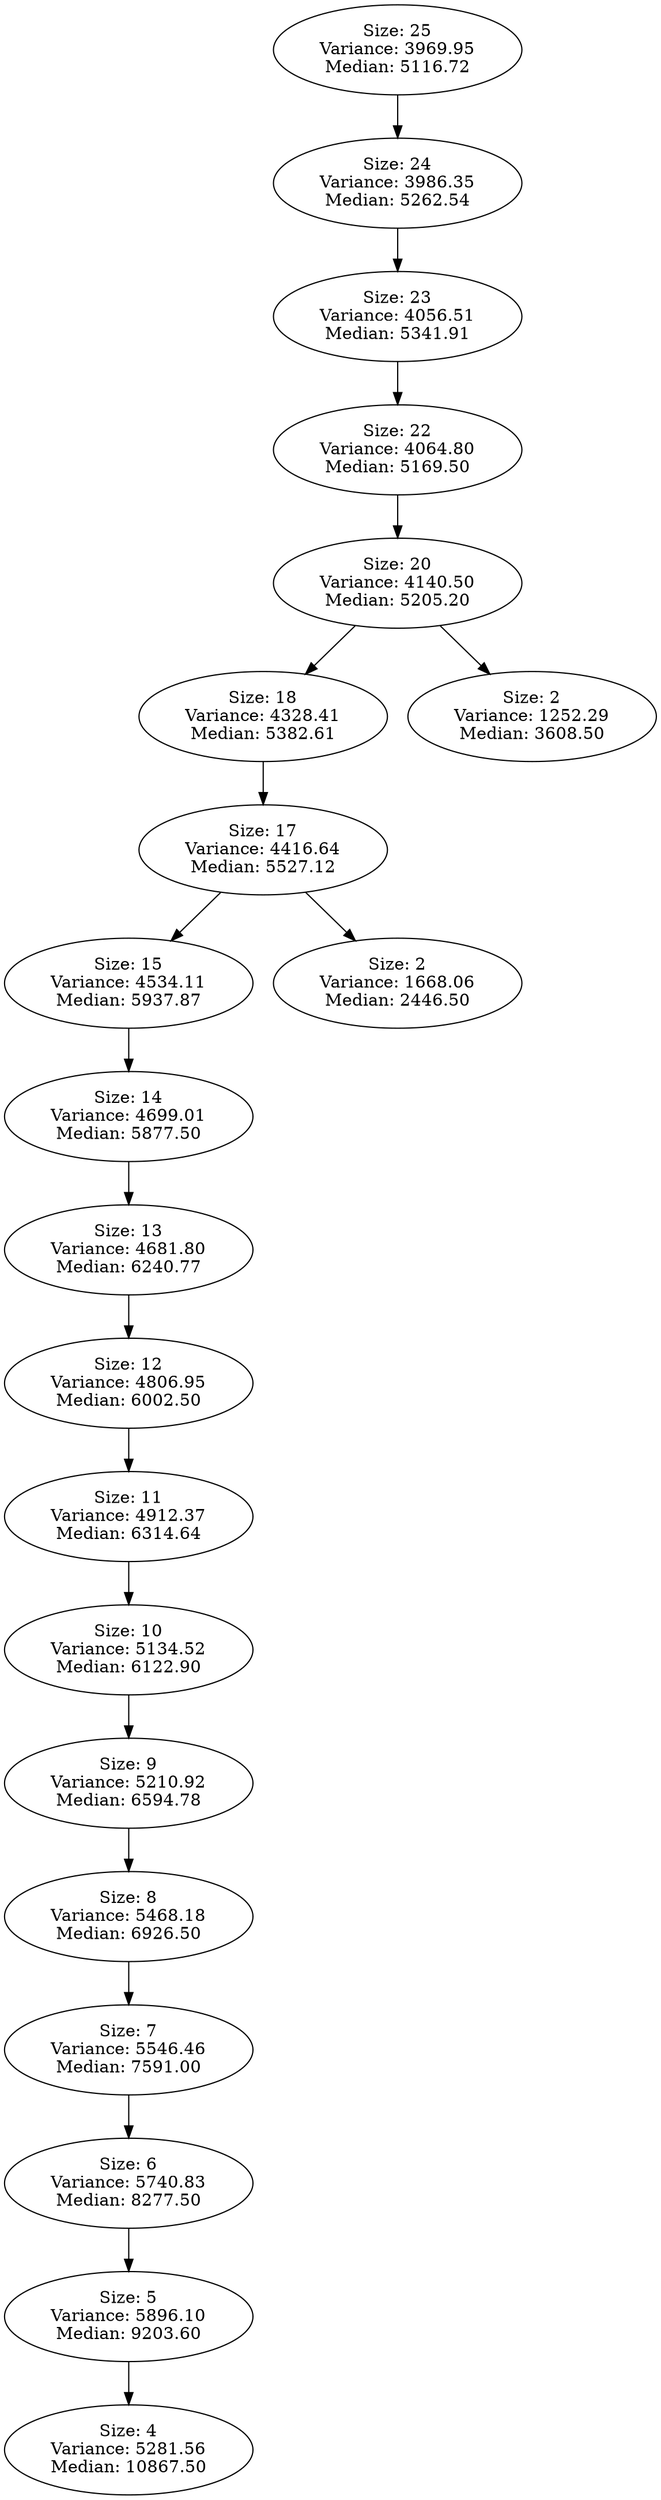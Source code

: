DIGRAPH G {
"Size: 25\nVariance: 3969.95\nMedian: 5116.72" -> "Size: 24\nVariance: 3986.35\nMedian: 5262.54" L=0;
"Size: 24\nVariance: 3986.35\nMedian: 5262.54" -> "Size: 23\nVariance: 4056.51\nMedian: 5341.91" L=1;
"Size: 23\nVariance: 4056.51\nMedian: 5341.91" -> "Size: 22\nVariance: 4064.80\nMedian: 5169.50" L=2;
"Size: 22\nVariance: 4064.80\nMedian: 5169.50" -> "Size: 20\nVariance: 4140.50\nMedian: 5205.20" L=3;
"Size: 20\nVariance: 4140.50\nMedian: 5205.20" -> "Size: 18\nVariance: 4328.41\nMedian: 5382.61" L=4;
"Size: 20\nVariance: 4140.50\nMedian: 5205.20" -> "Size: 2\nVariance: 1252.29\nMedian: 3608.50" L=4;
"Size: 18\nVariance: 4328.41\nMedian: 5382.61" -> "Size: 17\nVariance: 4416.64\nMedian: 5527.12" L=5;
"Size: 17\nVariance: 4416.64\nMedian: 5527.12" -> "Size: 15\nVariance: 4534.11\nMedian: 5937.87" L=6;
"Size: 17\nVariance: 4416.64\nMedian: 5527.12" -> "Size: 2\nVariance: 1668.06\nMedian: 2446.50" L=6;
"Size: 15\nVariance: 4534.11\nMedian: 5937.87" -> "Size: 14\nVariance: 4699.01\nMedian: 5877.50" L=7;
"Size: 14\nVariance: 4699.01\nMedian: 5877.50" -> "Size: 13\nVariance: 4681.80\nMedian: 6240.77" L=8;
"Size: 13\nVariance: 4681.80\nMedian: 6240.77" -> "Size: 12\nVariance: 4806.95\nMedian: 6002.50" L=9;
"Size: 12\nVariance: 4806.95\nMedian: 6002.50" -> "Size: 11\nVariance: 4912.37\nMedian: 6314.64" L=10;
"Size: 11\nVariance: 4912.37\nMedian: 6314.64" -> "Size: 10\nVariance: 5134.52\nMedian: 6122.90" L=11;
"Size: 10\nVariance: 5134.52\nMedian: 6122.90" -> "Size: 9\nVariance: 5210.92\nMedian: 6594.78" L=12;
"Size: 9\nVariance: 5210.92\nMedian: 6594.78" -> "Size: 8\nVariance: 5468.18\nMedian: 6926.50" L=13;
"Size: 8\nVariance: 5468.18\nMedian: 6926.50" -> "Size: 7\nVariance: 5546.46\nMedian: 7591.00" L=14;
"Size: 7\nVariance: 5546.46\nMedian: 7591.00" -> "Size: 6\nVariance: 5740.83\nMedian: 8277.50" L=15;
"Size: 6\nVariance: 5740.83\nMedian: 8277.50" -> "Size: 5\nVariance: 5896.10\nMedian: 9203.60" L=16;
"Size: 5\nVariance: 5896.10\nMedian: 9203.60" -> "Size: 4\nVariance: 5281.56\nMedian: 10867.50" L=17;
}
